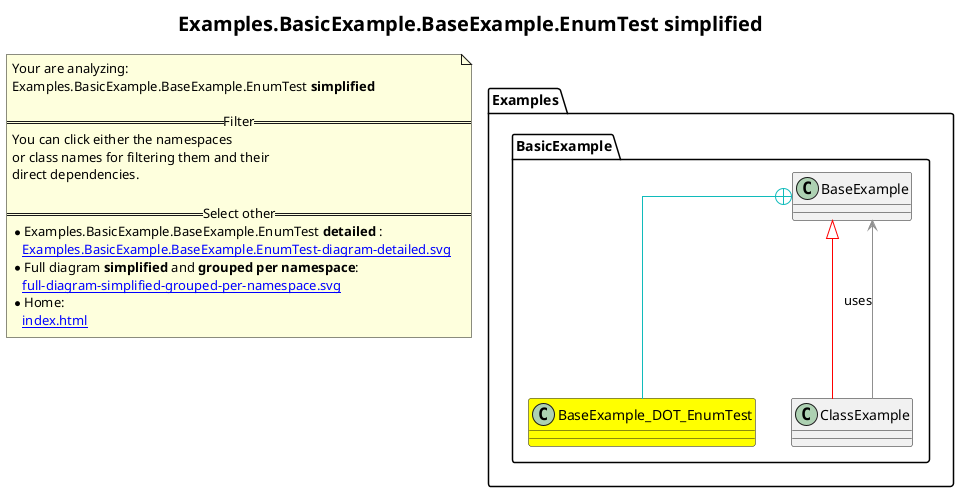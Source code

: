 @startuml
skinparam linetype ortho
title <size:20>Examples.BasicExample.BaseExample.EnumTest **simplified** </size>
note "Your are analyzing:\nExamples.BasicExample.BaseExample.EnumTest **simplified** \n\n==Filter==\nYou can click either the namespaces \nor class names for filtering them and their\ndirect dependencies.\n\n==Select other==\n* Examples.BasicExample.BaseExample.EnumTest **detailed** :\n   [[Examples.BasicExample.BaseExample.EnumTest-diagram-detailed.svg]]\n* Full diagram **simplified** and **grouped per namespace**:\n   [[full-diagram-simplified-grouped-per-namespace.svg]]\n* Home:\n   [[index.html]]" as FloatingNote
  class Examples.BasicExample.BaseExample_DOT_EnumTest [[Examples.BasicExample.BaseExample.EnumTest-diagram-simplified.svg]] #yellow {
  }
  class Examples.BasicExample.BaseExample [[Examples.BasicExample.BaseExample-diagram-simplified.svg]]  {
  }
  class Examples.BasicExample.ClassExample [[Examples.BasicExample.ClassExample-diagram-simplified.svg]]  {
  }
 ' *************************************** 
 ' *************************************** 
 ' *************************************** 
' Class relations extracted from namespace:
' Examples.BasicExample
Examples.BasicExample.BaseExample +-[#10BBBB]- Examples.BasicExample.BaseExample_DOT_EnumTest 
Examples.BasicExample.BaseExample <|-[#red]- Examples.BasicExample.ClassExample
Examples.BasicExample.ClassExample *-[#10BB10]- Examples.BasicExample.BaseExample.EnumTest 
Examples.BasicExample.ClassExample -[#909090]-> Examples.BasicExample.BaseExample  : uses 
@enduml